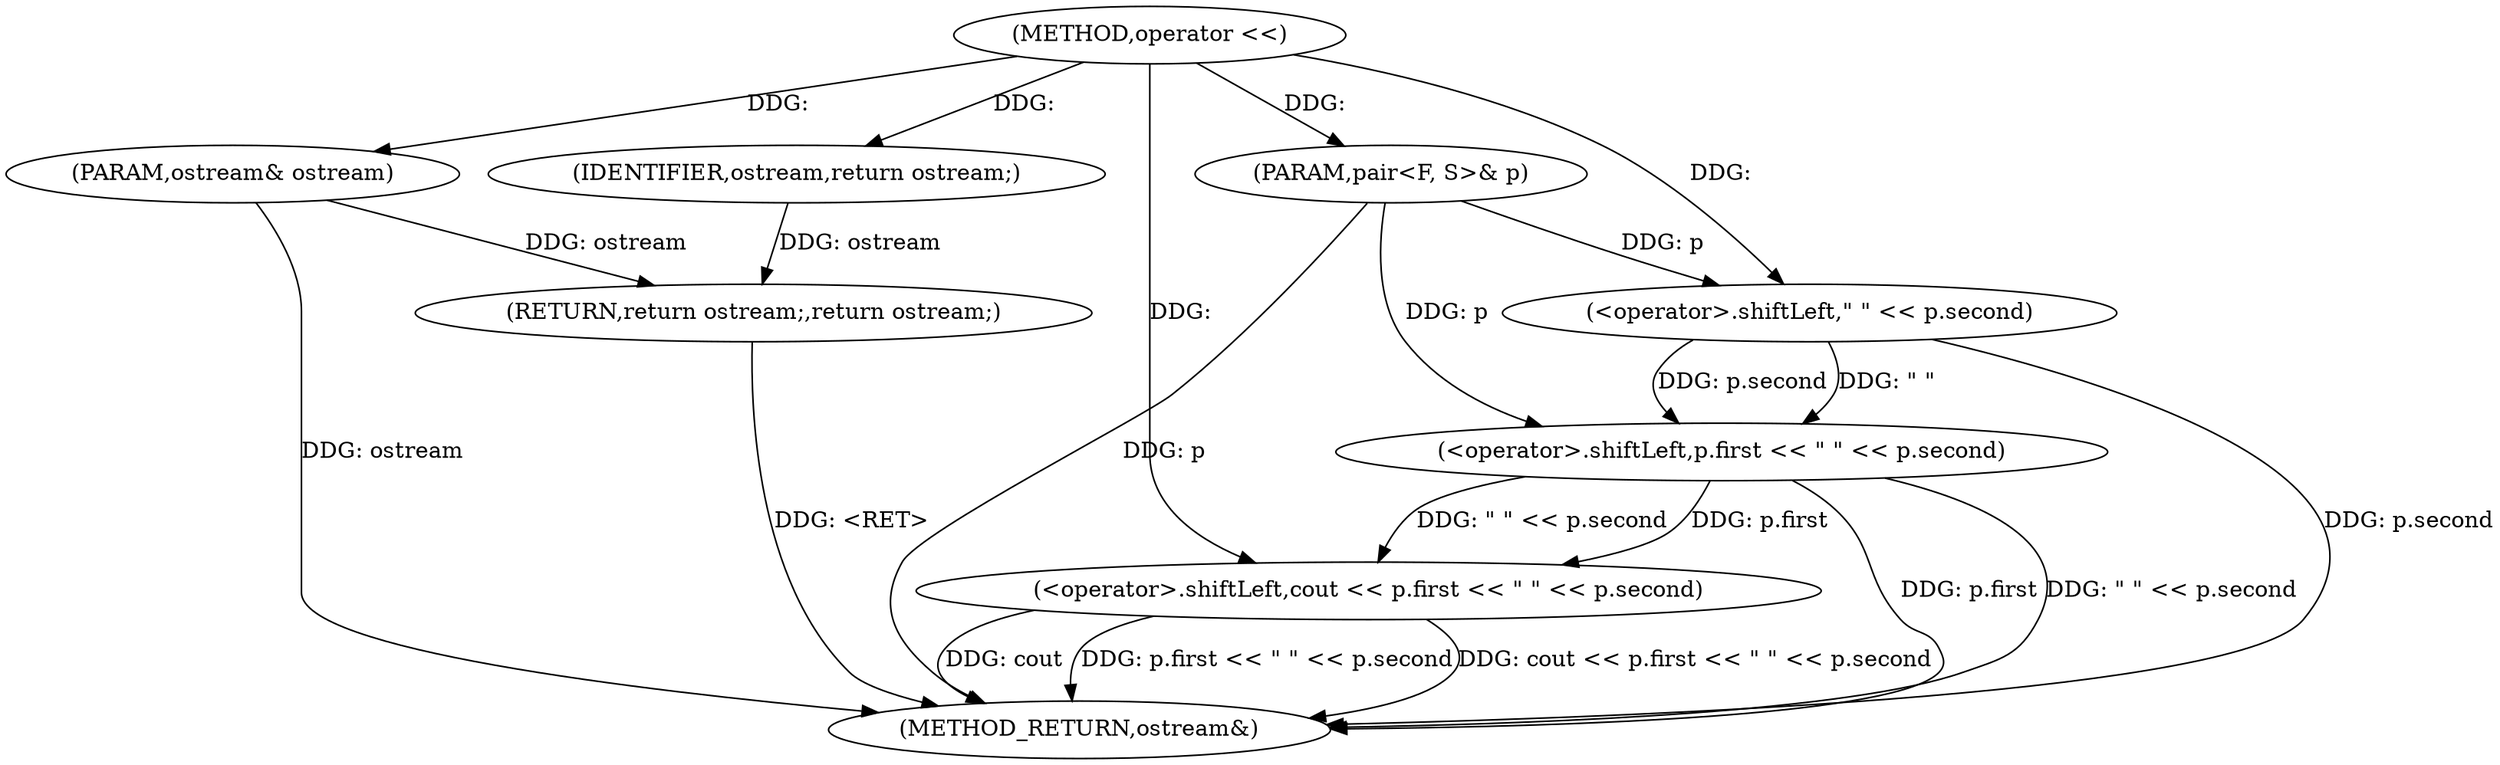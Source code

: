 digraph "operator <<" {  
"1000106" [label = "(METHOD,operator <<)" ]
"1000123" [label = "(METHOD_RETURN,ostream&)" ]
"1000107" [label = "(PARAM,ostream& ostream)" ]
"1000108" [label = "(PARAM,pair<F, S>& p)" ]
"1000110" [label = "(<operator>.shiftLeft,cout << p.first << \" \" << p.second)" ]
"1000121" [label = "(RETURN,return ostream;,return ostream;)" ]
"1000122" [label = "(IDENTIFIER,ostream,return ostream;)" ]
"1000112" [label = "(<operator>.shiftLeft,p.first << \" \" << p.second)" ]
"1000116" [label = "(<operator>.shiftLeft,\" \" << p.second)" ]
  "1000107" -> "1000123"  [ label = "DDG: ostream"] 
  "1000108" -> "1000123"  [ label = "DDG: p"] 
  "1000112" -> "1000123"  [ label = "DDG: p.first"] 
  "1000116" -> "1000123"  [ label = "DDG: p.second"] 
  "1000112" -> "1000123"  [ label = "DDG: \" \" << p.second"] 
  "1000110" -> "1000123"  [ label = "DDG: p.first << \" \" << p.second"] 
  "1000110" -> "1000123"  [ label = "DDG: cout << p.first << \" \" << p.second"] 
  "1000121" -> "1000123"  [ label = "DDG: <RET>"] 
  "1000110" -> "1000123"  [ label = "DDG: cout"] 
  "1000106" -> "1000107"  [ label = "DDG: "] 
  "1000106" -> "1000108"  [ label = "DDG: "] 
  "1000122" -> "1000121"  [ label = "DDG: ostream"] 
  "1000107" -> "1000121"  [ label = "DDG: ostream"] 
  "1000106" -> "1000110"  [ label = "DDG: "] 
  "1000112" -> "1000110"  [ label = "DDG: \" \" << p.second"] 
  "1000112" -> "1000110"  [ label = "DDG: p.first"] 
  "1000106" -> "1000122"  [ label = "DDG: "] 
  "1000108" -> "1000112"  [ label = "DDG: p"] 
  "1000116" -> "1000112"  [ label = "DDG: \" \""] 
  "1000116" -> "1000112"  [ label = "DDG: p.second"] 
  "1000106" -> "1000116"  [ label = "DDG: "] 
  "1000108" -> "1000116"  [ label = "DDG: p"] 
}

